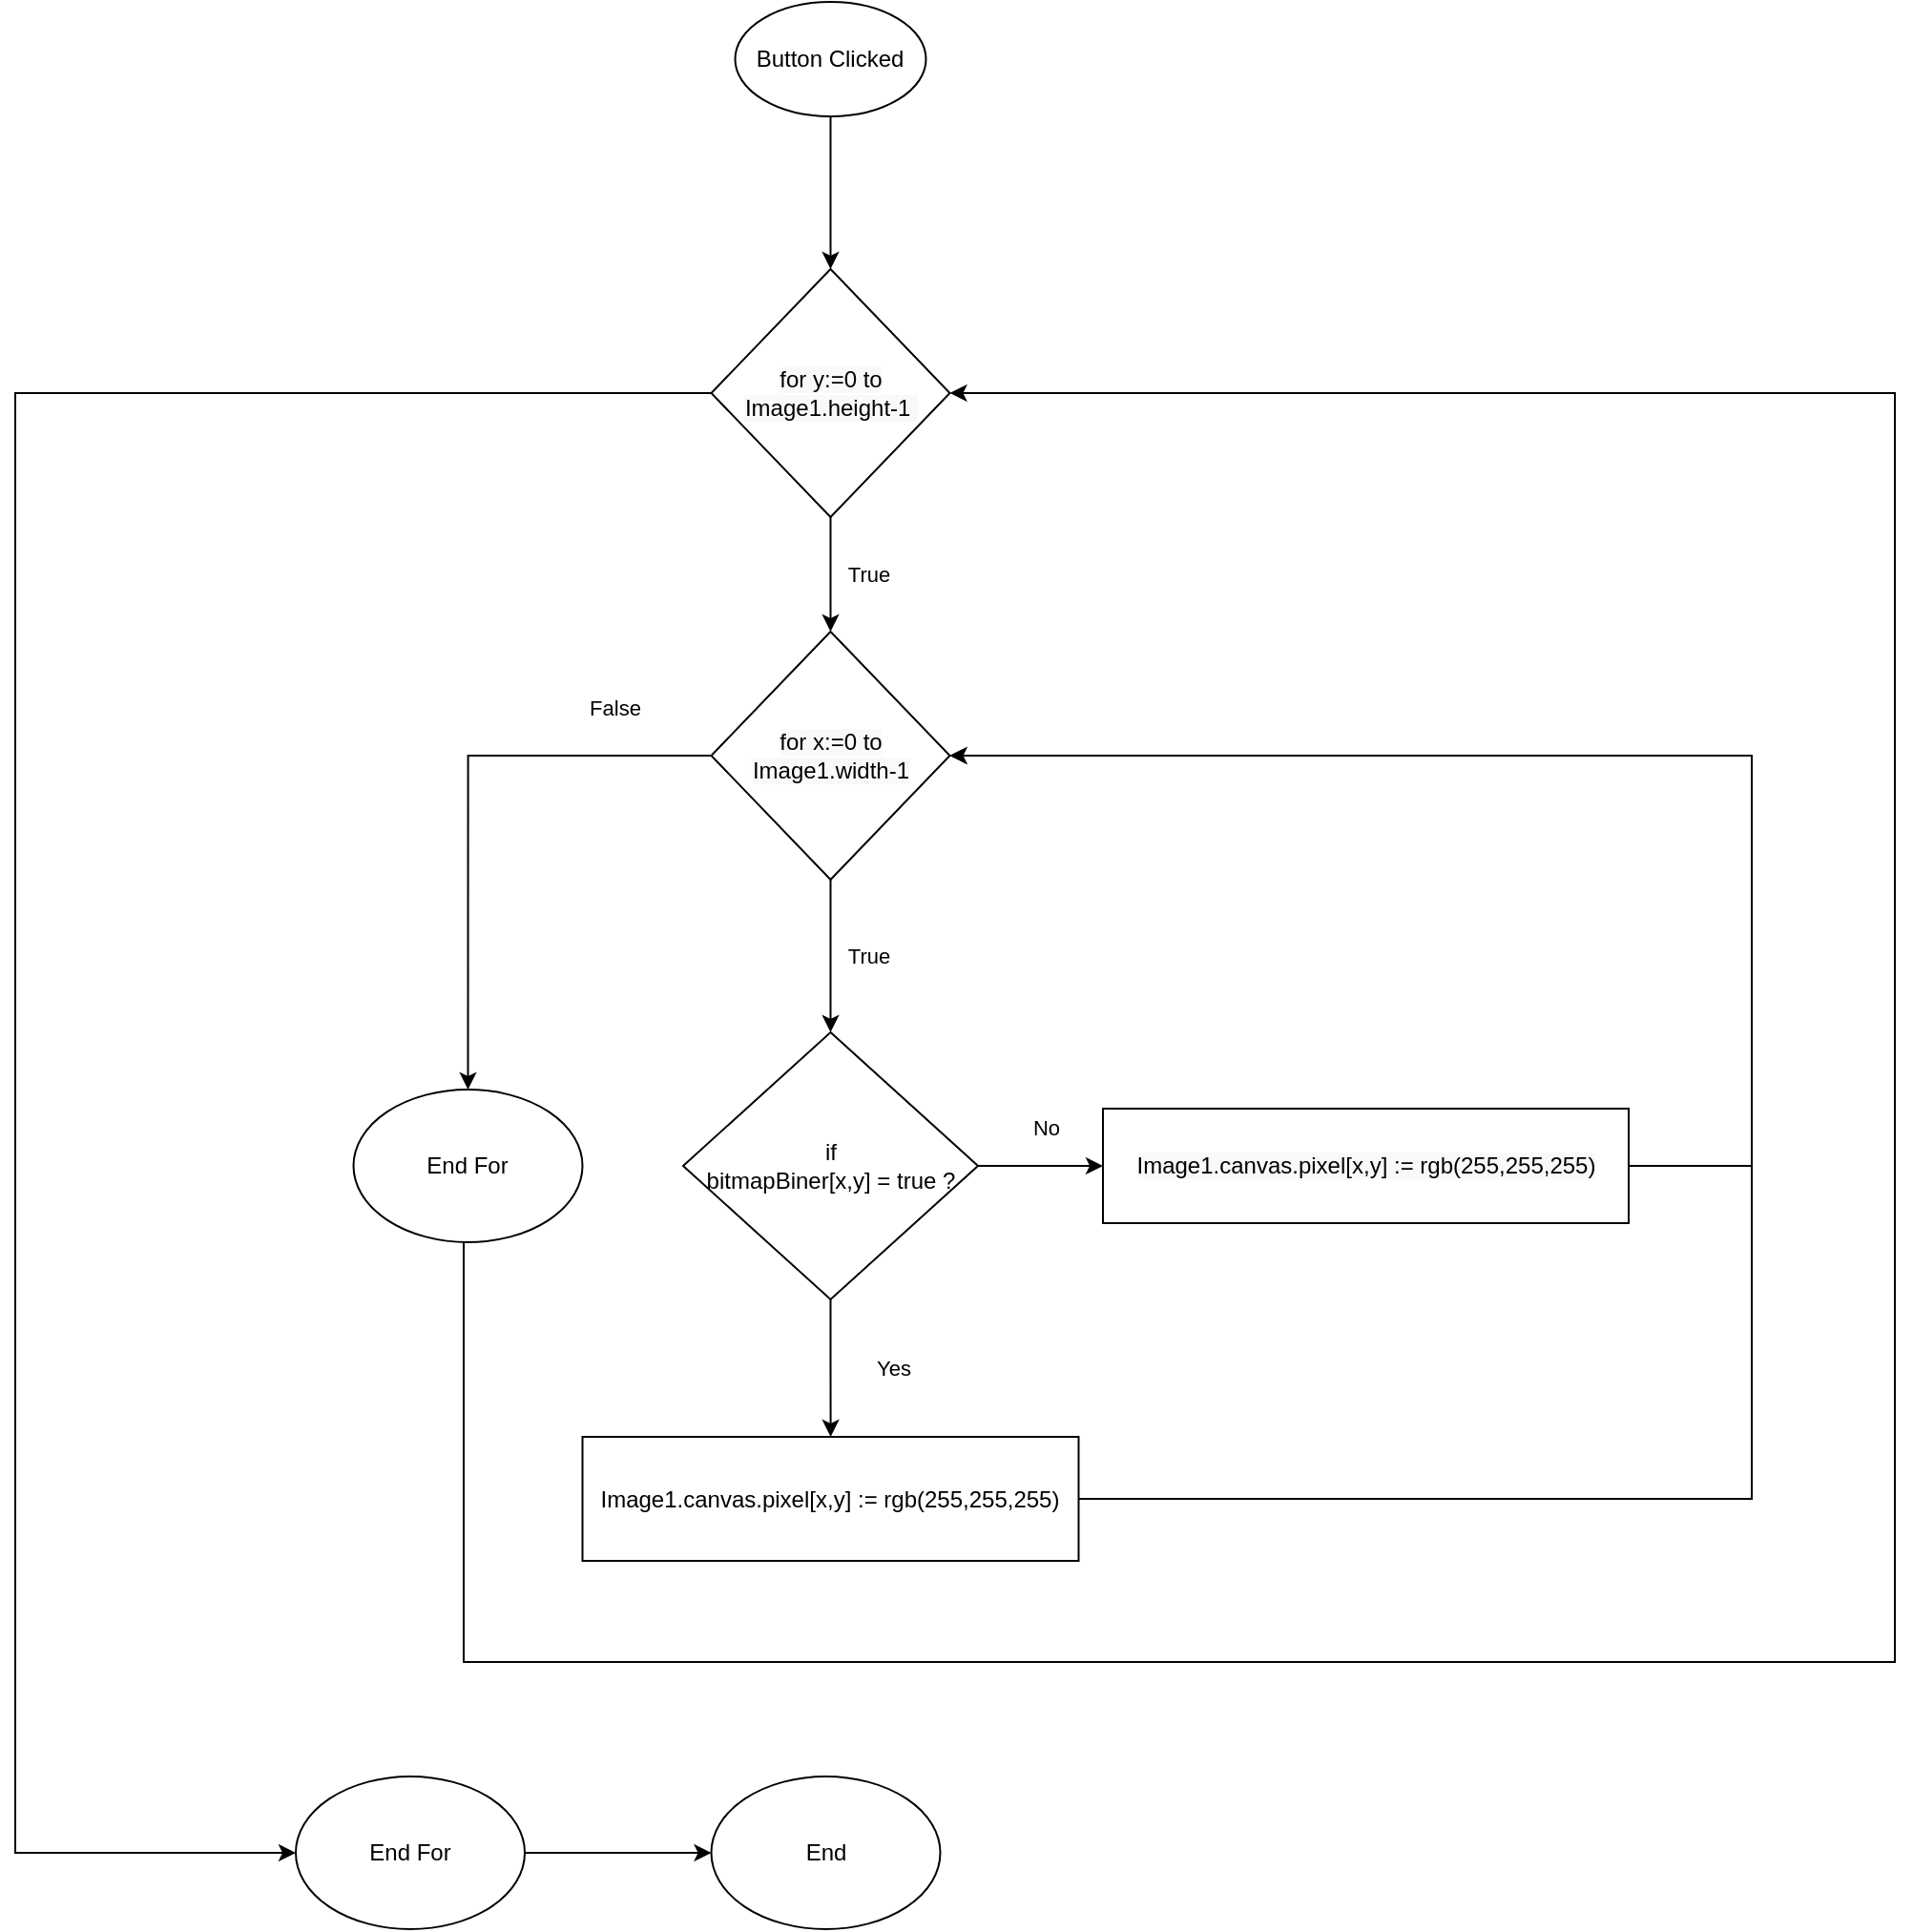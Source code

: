 <mxfile version="13.7.7" type="device"><diagram id="C5RBs43oDa-KdzZeNtuy" name="Page-1"><mxGraphModel dx="2903" dy="2231" grid="1" gridSize="10" guides="1" tooltips="1" connect="1" arrows="1" fold="1" page="1" pageScale="1" pageWidth="827" pageHeight="1169" math="0" shadow="0"><root><mxCell id="WIyWlLk6GJQsqaUBKTNV-0"/><mxCell id="WIyWlLk6GJQsqaUBKTNV-1" parent="WIyWlLk6GJQsqaUBKTNV-0"/><mxCell id="CugEE1CdTqC2Nl0Yx1Or-1" value="" style="edgeStyle=orthogonalEdgeStyle;rounded=0;orthogonalLoop=1;jettySize=auto;html=1;entryX=0.5;entryY=0;entryDx=0;entryDy=0;" parent="WIyWlLk6GJQsqaUBKTNV-1" source="3P4yKAa0O-I9-Cx4cVGD-0" target="hS_Q5SWF3bn3gPzm6_oY-0" edge="1"><mxGeometry relative="1" as="geometry"><mxPoint x="-100" y="-80" as="targetPoint"/></mxGeometry></mxCell><mxCell id="3P4yKAa0O-I9-Cx4cVGD-0" value="Button Clicked" style="ellipse;whiteSpace=wrap;html=1;" parent="WIyWlLk6GJQsqaUBKTNV-1" vertex="1"><mxGeometry x="-242.75" y="-200" width="100" height="60" as="geometry"/></mxCell><mxCell id="hS_Q5SWF3bn3gPzm6_oY-3" value="True" style="edgeStyle=orthogonalEdgeStyle;rounded=0;orthogonalLoop=1;jettySize=auto;html=1;" parent="WIyWlLk6GJQsqaUBKTNV-1" source="hS_Q5SWF3bn3gPzm6_oY-0" target="hS_Q5SWF3bn3gPzm6_oY-2" edge="1"><mxGeometry y="20" relative="1" as="geometry"><mxPoint as="offset"/></mxGeometry></mxCell><mxCell id="hS_Q5SWF3bn3gPzm6_oY-20" value="" style="edgeStyle=orthogonalEdgeStyle;rounded=0;orthogonalLoop=1;jettySize=auto;html=1;entryX=0;entryY=0.5;entryDx=0;entryDy=0;" parent="WIyWlLk6GJQsqaUBKTNV-1" source="hS_Q5SWF3bn3gPzm6_oY-0" target="hS_Q5SWF3bn3gPzm6_oY-19" edge="1"><mxGeometry relative="1" as="geometry"><Array as="points"><mxPoint x="-620" y="5"/><mxPoint x="-620" y="770"/></Array></mxGeometry></mxCell><mxCell id="hS_Q5SWF3bn3gPzm6_oY-0" value="&lt;span style=&quot;color: rgb(0 , 0 , 0) ; font-family: &amp;#34;helvetica&amp;#34; ; font-size: 12px ; font-style: normal ; font-weight: 400 ; letter-spacing: normal ; text-align: center ; text-indent: 0px ; text-transform: none ; word-spacing: 0px ; background-color: rgb(248 , 249 , 250) ; display: inline ; float: none&quot;&gt;for y:=0 to Image1.height-1&amp;nbsp;&lt;/span&gt;" style="rhombus;whiteSpace=wrap;html=1;" parent="WIyWlLk6GJQsqaUBKTNV-1" vertex="1"><mxGeometry x="-255.25" y="-60" width="125" height="130" as="geometry"/></mxCell><mxCell id="hS_Q5SWF3bn3gPzm6_oY-7" value="True" style="edgeStyle=orthogonalEdgeStyle;rounded=0;orthogonalLoop=1;jettySize=auto;html=1;entryX=0.5;entryY=0;entryDx=0;entryDy=0;" parent="WIyWlLk6GJQsqaUBKTNV-1" source="hS_Q5SWF3bn3gPzm6_oY-2" target="i_gDoWDMi6-3huR7VZ0K-1" edge="1"><mxGeometry x="0.0" y="20" relative="1" as="geometry"><mxPoint as="offset"/><mxPoint x="-100" y="355" as="targetPoint"/></mxGeometry></mxCell><mxCell id="hS_Q5SWF3bn3gPzm6_oY-17" value="False" style="edgeStyle=orthogonalEdgeStyle;rounded=0;orthogonalLoop=1;jettySize=auto;html=1;" parent="WIyWlLk6GJQsqaUBKTNV-1" source="hS_Q5SWF3bn3gPzm6_oY-2" target="hS_Q5SWF3bn3gPzm6_oY-16" edge="1"><mxGeometry x="-0.658" y="-25" relative="1" as="geometry"><mxPoint x="1" as="offset"/></mxGeometry></mxCell><mxCell id="hS_Q5SWF3bn3gPzm6_oY-2" value="&lt;span style=&quot;color: rgb(0 , 0 , 0) ; font-family: &amp;#34;helvetica&amp;#34; ; font-size: 12px ; font-style: normal ; font-weight: 400 ; letter-spacing: normal ; text-align: center ; text-indent: 0px ; text-transform: none ; word-spacing: 0px ; background-color: rgb(248 , 249 , 250) ; display: inline ; float: none&quot;&gt;for x:=0 to Image1.width-1&lt;/span&gt;" style="rhombus;whiteSpace=wrap;html=1;" parent="WIyWlLk6GJQsqaUBKTNV-1" vertex="1"><mxGeometry x="-255.25" y="130" width="125" height="130" as="geometry"/></mxCell><mxCell id="hS_Q5SWF3bn3gPzm6_oY-18" style="edgeStyle=orthogonalEdgeStyle;rounded=0;orthogonalLoop=1;jettySize=auto;html=1;exitX=0.5;exitY=1;exitDx=0;exitDy=0;entryX=1;entryY=0.5;entryDx=0;entryDy=0;" parent="WIyWlLk6GJQsqaUBKTNV-1" source="hS_Q5SWF3bn3gPzm6_oY-16" target="hS_Q5SWF3bn3gPzm6_oY-0" edge="1"><mxGeometry relative="1" as="geometry"><Array as="points"><mxPoint x="-385" y="670"/><mxPoint x="365" y="670"/><mxPoint x="365" y="5"/></Array></mxGeometry></mxCell><mxCell id="hS_Q5SWF3bn3gPzm6_oY-16" value="End For" style="ellipse;whiteSpace=wrap;html=1;" parent="WIyWlLk6GJQsqaUBKTNV-1" vertex="1"><mxGeometry x="-442.75" y="370" width="120" height="80" as="geometry"/></mxCell><mxCell id="i_gDoWDMi6-3huR7VZ0K-9" style="edgeStyle=orthogonalEdgeStyle;rounded=0;orthogonalLoop=1;jettySize=auto;html=1;exitX=1;exitY=0.5;exitDx=0;exitDy=0;entryX=0;entryY=0.5;entryDx=0;entryDy=0;" edge="1" parent="WIyWlLk6GJQsqaUBKTNV-1" source="hS_Q5SWF3bn3gPzm6_oY-19" target="CugEE1CdTqC2Nl0Yx1Or-15"><mxGeometry relative="1" as="geometry"/></mxCell><mxCell id="hS_Q5SWF3bn3gPzm6_oY-19" value="End For" style="ellipse;whiteSpace=wrap;html=1;" parent="WIyWlLk6GJQsqaUBKTNV-1" vertex="1"><mxGeometry x="-473" y="730" width="120" height="80" as="geometry"/></mxCell><mxCell id="CugEE1CdTqC2Nl0Yx1Or-4" value="" style="edgeStyle=orthogonalEdgeStyle;rounded=0;orthogonalLoop=1;jettySize=auto;html=1;" parent="WIyWlLk6GJQsqaUBKTNV-1" target="CugEE1CdTqC2Nl0Yx1Or-14" edge="1"><mxGeometry relative="1" as="geometry"><Array as="points"><mxPoint x="-950" y="235"/><mxPoint x="-950" y="830"/></Array><mxPoint x="-632.5" y="235.0" as="sourcePoint"/></mxGeometry></mxCell><mxCell id="CugEE1CdTqC2Nl0Yx1Or-9" style="edgeStyle=orthogonalEdgeStyle;rounded=0;orthogonalLoop=1;jettySize=auto;html=1;exitX=1;exitY=0.5;exitDx=0;exitDy=0;entryX=1;entryY=0.5;entryDx=0;entryDy=0;" parent="WIyWlLk6GJQsqaUBKTNV-1" source="CugEE1CdTqC2Nl0Yx1Or-10" edge="1"><mxGeometry relative="1" as="geometry"><Array as="points"><mxPoint x="-190" y="640"/><mxPoint x="-190" y="425"/></Array><mxPoint x="-507.5" y="425.0" as="targetPoint"/></mxGeometry></mxCell><mxCell id="CugEE1CdTqC2Nl0Yx1Or-15" value="End" style="ellipse;whiteSpace=wrap;html=1;" parent="WIyWlLk6GJQsqaUBKTNV-1" vertex="1"><mxGeometry x="-255.25" y="730" width="120" height="80" as="geometry"/></mxCell><mxCell id="i_gDoWDMi6-3huR7VZ0K-3" value="Yes" style="edgeStyle=orthogonalEdgeStyle;rounded=0;orthogonalLoop=1;jettySize=auto;html=1;" edge="1" parent="WIyWlLk6GJQsqaUBKTNV-1" source="i_gDoWDMi6-3huR7VZ0K-1" target="i_gDoWDMi6-3huR7VZ0K-2"><mxGeometry x="0.002" y="33" relative="1" as="geometry"><mxPoint as="offset"/></mxGeometry></mxCell><mxCell id="i_gDoWDMi6-3huR7VZ0K-6" value="No" style="edgeStyle=orthogonalEdgeStyle;rounded=0;orthogonalLoop=1;jettySize=auto;html=1;" edge="1" parent="WIyWlLk6GJQsqaUBKTNV-1" source="i_gDoWDMi6-3huR7VZ0K-1" target="i_gDoWDMi6-3huR7VZ0K-5"><mxGeometry x="0.084" y="20" relative="1" as="geometry"><mxPoint as="offset"/></mxGeometry></mxCell><mxCell id="i_gDoWDMi6-3huR7VZ0K-1" value="if&lt;br&gt;bitmapBiner[x,y] = true ?" style="rhombus;whiteSpace=wrap;html=1;" vertex="1" parent="WIyWlLk6GJQsqaUBKTNV-1"><mxGeometry x="-270" y="340" width="154.5" height="140" as="geometry"/></mxCell><mxCell id="i_gDoWDMi6-3huR7VZ0K-4" style="edgeStyle=orthogonalEdgeStyle;rounded=0;orthogonalLoop=1;jettySize=auto;html=1;exitX=1;exitY=0.5;exitDx=0;exitDy=0;entryX=1;entryY=0.5;entryDx=0;entryDy=0;" edge="1" parent="WIyWlLk6GJQsqaUBKTNV-1" source="i_gDoWDMi6-3huR7VZ0K-2" target="hS_Q5SWF3bn3gPzm6_oY-2"><mxGeometry relative="1" as="geometry"><Array as="points"><mxPoint x="290" y="584"/><mxPoint x="290" y="195"/></Array></mxGeometry></mxCell><mxCell id="i_gDoWDMi6-3huR7VZ0K-2" value="Image1.canvas.pixel[x,y] := rgb(255,255,255)" style="whiteSpace=wrap;html=1;" vertex="1" parent="WIyWlLk6GJQsqaUBKTNV-1"><mxGeometry x="-322.75" y="552" width="260" height="65" as="geometry"/></mxCell><mxCell id="i_gDoWDMi6-3huR7VZ0K-8" style="edgeStyle=orthogonalEdgeStyle;rounded=0;orthogonalLoop=1;jettySize=auto;html=1;exitX=1;exitY=0.5;exitDx=0;exitDy=0;entryX=1;entryY=0.5;entryDx=0;entryDy=0;" edge="1" parent="WIyWlLk6GJQsqaUBKTNV-1" source="i_gDoWDMi6-3huR7VZ0K-5" target="hS_Q5SWF3bn3gPzm6_oY-2"><mxGeometry relative="1" as="geometry"><Array as="points"><mxPoint x="290" y="410"/><mxPoint x="290" y="195"/></Array></mxGeometry></mxCell><mxCell id="i_gDoWDMi6-3huR7VZ0K-5" value="&#10;&#10;&lt;span style=&quot;color: rgb(0, 0, 0); font-family: helvetica; font-size: 12px; font-style: normal; font-weight: 400; letter-spacing: normal; text-align: center; text-indent: 0px; text-transform: none; word-spacing: 0px; background-color: rgb(248, 249, 250); display: inline; float: none;&quot;&gt;Image1.canvas.pixel[x,y] := rgb(255,255,255)&lt;/span&gt;&#10;&#10;" style="whiteSpace=wrap;html=1;" vertex="1" parent="WIyWlLk6GJQsqaUBKTNV-1"><mxGeometry x="-50" y="380" width="275.5" height="60" as="geometry"/></mxCell></root></mxGraphModel></diagram></mxfile>